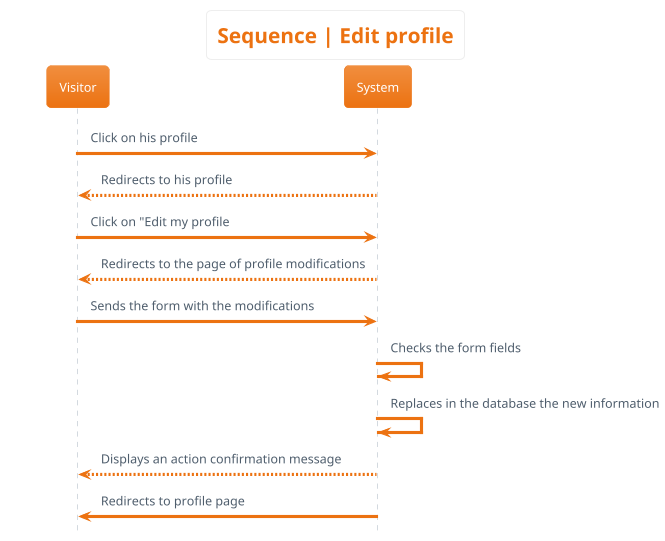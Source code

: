 @startuml sequence__edit_profile
hide footbox
skinparam actorStyle awesome
!theme aws-orange
skinparam backgroundcolor White

'Titre'
title Sequence | Edit profile

'Déroulement'
Visitor -> System : Click on his profile
System --> Visitor : Redirects to his profile
Visitor -> System : Click on "Edit my profile
System --> Visitor : Redirects to the page of profile modifications
Visitor -> System : Sends the form with the modifications
System -> System : Checks the form fields
System -> System : Replaces in the database the new information
System --> Visitor: Displays an action confirmation message
System -> Visitor: Redirects to profile page
@enduml